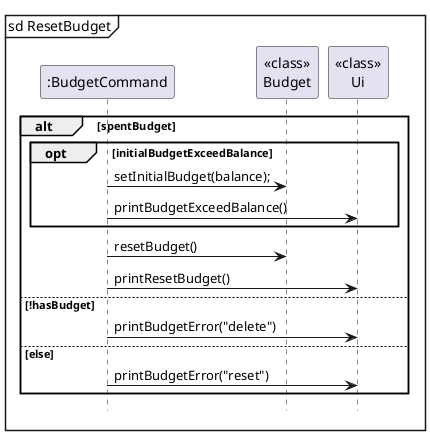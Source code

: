 @startuml

mainframe sd ResetBudget
participant ":BudgetCommand" as BudgetCommand
participant "<<class>>\nBudget" as Budget
participant "<<class>>\nUi" as Ui

alt spentBudget
    opt initialBudgetExceedBalance
        BudgetCommand -> Budget: setInitialBudget(balance);
        BudgetCommand -> Ui: printBudgetExceedBalance()
    end
    BudgetCommand -> Budget: resetBudget()
    BudgetCommand -> Ui: printResetBudget()
else !hasBudget
    BudgetCommand -> Ui: printBudgetError("delete")
else else
    BudgetCommand -> Ui: printBudgetError("reset")
end

hide footbox
@enduml